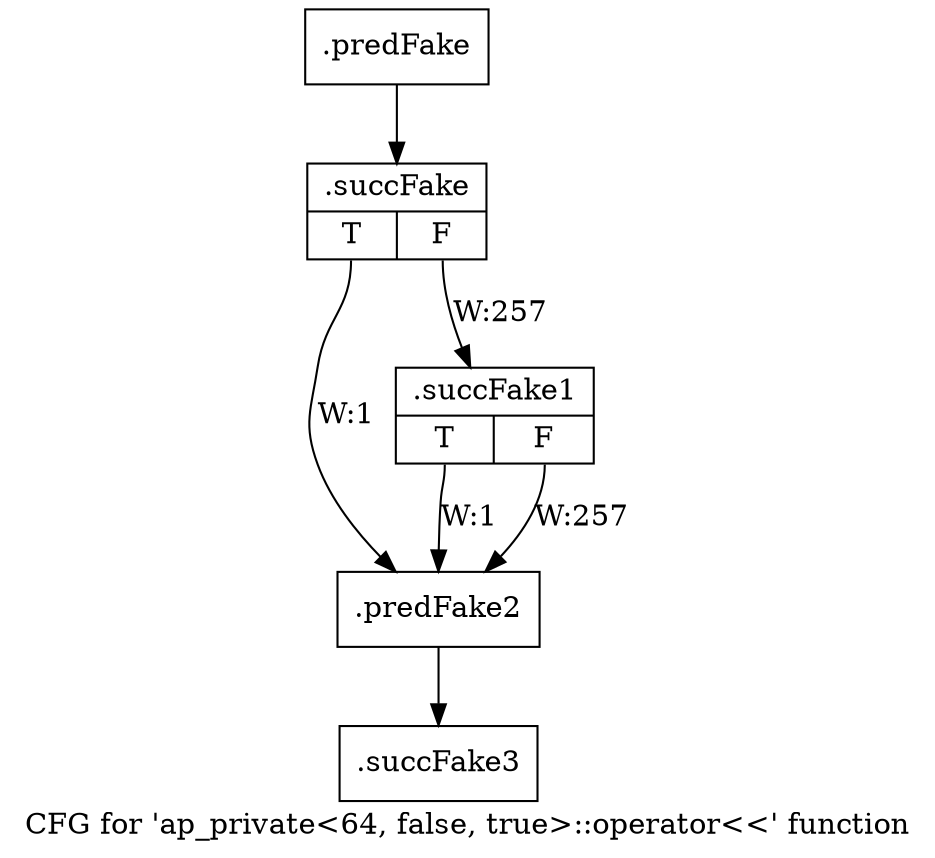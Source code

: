 digraph "CFG for 'ap_private\<64, false, true\>::operator\<\<' function" {
	label="CFG for 'ap_private\<64, false, true\>::operator\<\<' function";

	Node0x5efcfb0 [shape=record,filename="",linenumber="",label="{.predFake}"];
	Node0x5efcfb0 -> Node0x62f19c0[ callList="" memoryops="" filename="/mnt/xilinx/Vitis_HLS/2021.2/include/etc/ap_private.h" execusionnum="256"];
	Node0x62f19c0 [shape=record,filename="/mnt/xilinx/Vitis_HLS/2021.2/include/etc/ap_private.h",linenumber="2588",label="{.succFake|{<s0>T|<s1>F}}"];
	Node0x62f19c0:s0 -> Node0x5efdf00[label="W:1" callList="" memoryops="" filename="/mnt/xilinx/Vitis_HLS/2021.2/include/etc/ap_private.h" execusionnum="0"];
	Node0x62f19c0:s1 -> Node0x62f1a70[label="W:257" callList="" memoryops="" filename="/mnt/xilinx/Vitis_HLS/2021.2/include/etc/ap_private.h" execusionnum="256"];
	Node0x62f1a70 [shape=record,filename="/mnt/xilinx/Vitis_HLS/2021.2/include/etc/ap_private.h",linenumber="2588",label="{.succFake1|{<s0>T|<s1>F}}"];
	Node0x62f1a70:s0 -> Node0x5efdf00[label="W:1" callList="" memoryops="" filename="/mnt/xilinx/Vitis_HLS/2021.2/include/etc/ap_private.h" execusionnum="0"];
	Node0x62f1a70:s1 -> Node0x5efdf00[label="W:257" callList="" memoryops="" filename="/mnt/xilinx/Vitis_HLS/2021.2/include/etc/ap_private.h" execusionnum="256"];
	Node0x5efdf00 [shape=record,filename="/mnt/xilinx/Vitis_HLS/2021.2/include/etc/ap_private.h",linenumber="2588",label="{.predFake2}"];
	Node0x5efdf00 -> Node0x62f1c00[ callList="" memoryops="" filename="/mnt/xilinx/Vitis_HLS/2021.2/include/etc/ap_private.h" execusionnum="256"];
	Node0x62f1c00 [shape=record,filename="/mnt/xilinx/Vitis_HLS/2021.2/include/etc/ap_private.h",linenumber="2588",label="{.succFake3}"];
}
